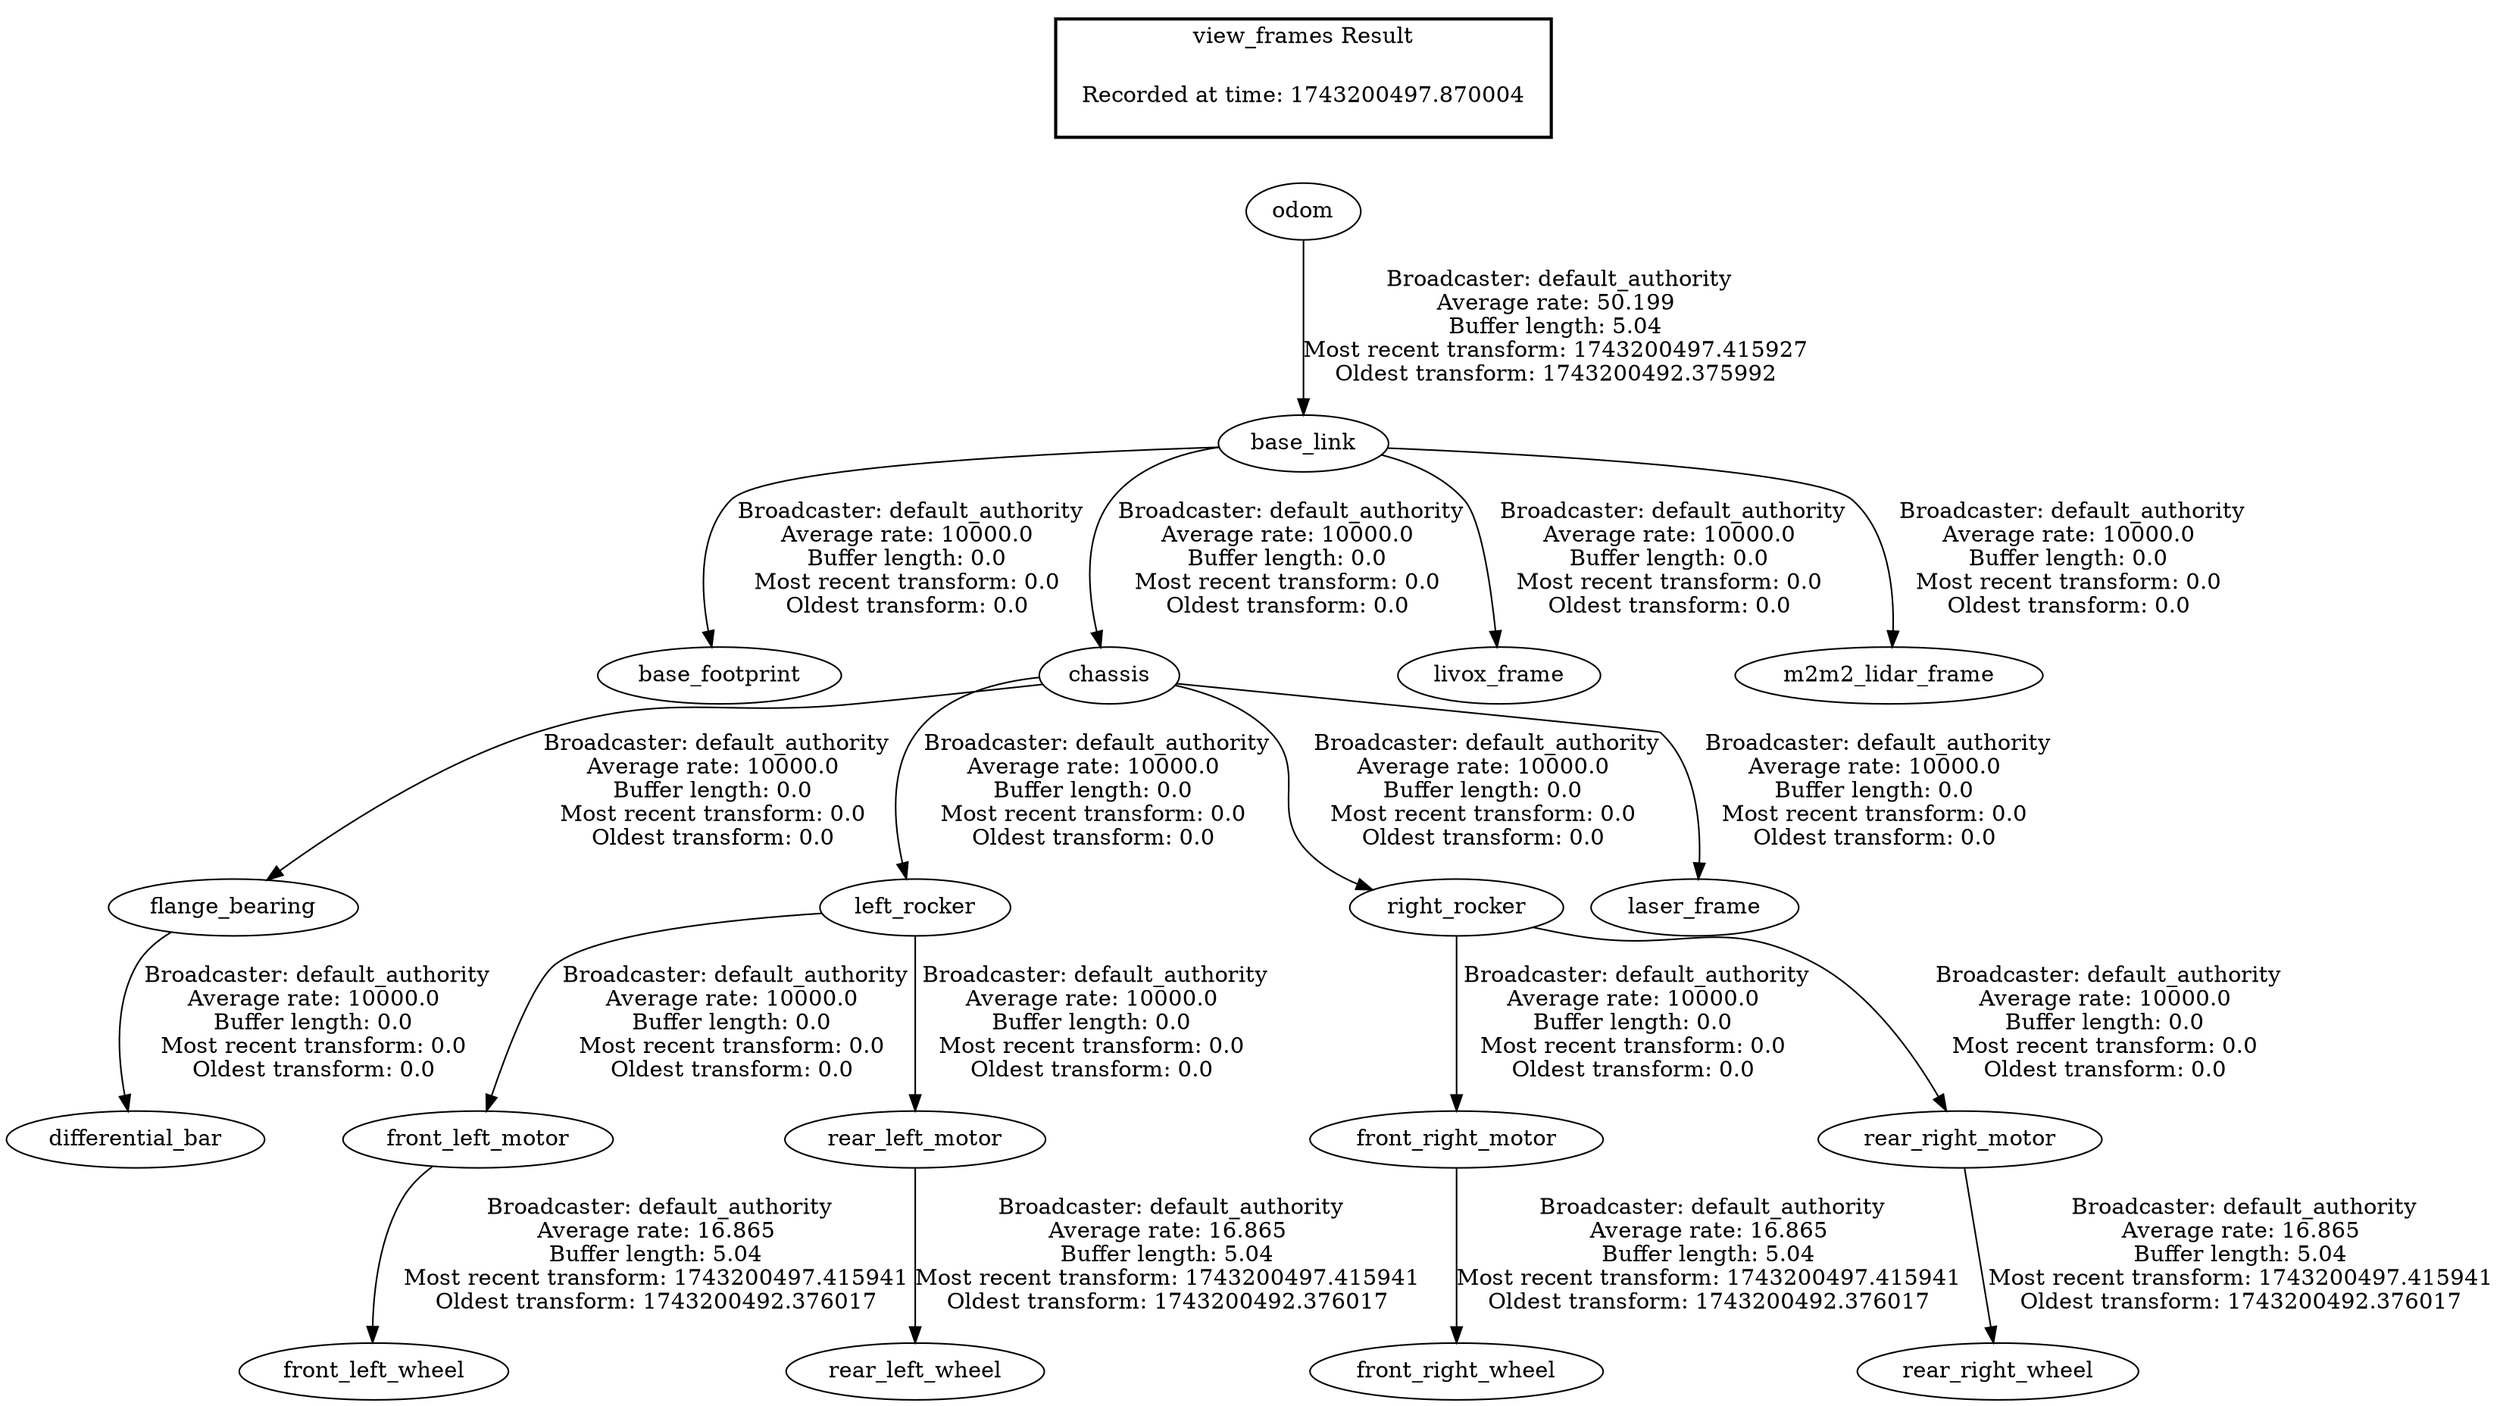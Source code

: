 digraph G {
"odom" -> "base_link"[label=" Broadcaster: default_authority\nAverage rate: 50.199\nBuffer length: 5.04\nMost recent transform: 1743200497.415927\nOldest transform: 1743200492.375992\n"];
"base_link" -> "base_footprint"[label=" Broadcaster: default_authority\nAverage rate: 10000.0\nBuffer length: 0.0\nMost recent transform: 0.0\nOldest transform: 0.0\n"];
"base_link" -> "chassis"[label=" Broadcaster: default_authority\nAverage rate: 10000.0\nBuffer length: 0.0\nMost recent transform: 0.0\nOldest transform: 0.0\n"];
"flange_bearing" -> "differential_bar"[label=" Broadcaster: default_authority\nAverage rate: 10000.0\nBuffer length: 0.0\nMost recent transform: 0.0\nOldest transform: 0.0\n"];
"chassis" -> "flange_bearing"[label=" Broadcaster: default_authority\nAverage rate: 10000.0\nBuffer length: 0.0\nMost recent transform: 0.0\nOldest transform: 0.0\n"];
"left_rocker" -> "front_left_motor"[label=" Broadcaster: default_authority\nAverage rate: 10000.0\nBuffer length: 0.0\nMost recent transform: 0.0\nOldest transform: 0.0\n"];
"chassis" -> "left_rocker"[label=" Broadcaster: default_authority\nAverage rate: 10000.0\nBuffer length: 0.0\nMost recent transform: 0.0\nOldest transform: 0.0\n"];
"right_rocker" -> "front_right_motor"[label=" Broadcaster: default_authority\nAverage rate: 10000.0\nBuffer length: 0.0\nMost recent transform: 0.0\nOldest transform: 0.0\n"];
"chassis" -> "right_rocker"[label=" Broadcaster: default_authority\nAverage rate: 10000.0\nBuffer length: 0.0\nMost recent transform: 0.0\nOldest transform: 0.0\n"];
"chassis" -> "laser_frame"[label=" Broadcaster: default_authority\nAverage rate: 10000.0\nBuffer length: 0.0\nMost recent transform: 0.0\nOldest transform: 0.0\n"];
"base_link" -> "livox_frame"[label=" Broadcaster: default_authority\nAverage rate: 10000.0\nBuffer length: 0.0\nMost recent transform: 0.0\nOldest transform: 0.0\n"];
"base_link" -> "m2m2_lidar_frame"[label=" Broadcaster: default_authority\nAverage rate: 10000.0\nBuffer length: 0.0\nMost recent transform: 0.0\nOldest transform: 0.0\n"];
"left_rocker" -> "rear_left_motor"[label=" Broadcaster: default_authority\nAverage rate: 10000.0\nBuffer length: 0.0\nMost recent transform: 0.0\nOldest transform: 0.0\n"];
"right_rocker" -> "rear_right_motor"[label=" Broadcaster: default_authority\nAverage rate: 10000.0\nBuffer length: 0.0\nMost recent transform: 0.0\nOldest transform: 0.0\n"];
"front_left_motor" -> "front_left_wheel"[label=" Broadcaster: default_authority\nAverage rate: 16.865\nBuffer length: 5.04\nMost recent transform: 1743200497.415941\nOldest transform: 1743200492.376017\n"];
"front_right_motor" -> "front_right_wheel"[label=" Broadcaster: default_authority\nAverage rate: 16.865\nBuffer length: 5.04\nMost recent transform: 1743200497.415941\nOldest transform: 1743200492.376017\n"];
"rear_left_motor" -> "rear_left_wheel"[label=" Broadcaster: default_authority\nAverage rate: 16.865\nBuffer length: 5.04\nMost recent transform: 1743200497.415941\nOldest transform: 1743200492.376017\n"];
"rear_right_motor" -> "rear_right_wheel"[label=" Broadcaster: default_authority\nAverage rate: 16.865\nBuffer length: 5.04\nMost recent transform: 1743200497.415941\nOldest transform: 1743200492.376017\n"];
edge [style=invis];
 subgraph cluster_legend { style=bold; color=black; label ="view_frames Result";
"Recorded at time: 1743200497.870004"[ shape=plaintext ] ;
}->"odom";
}